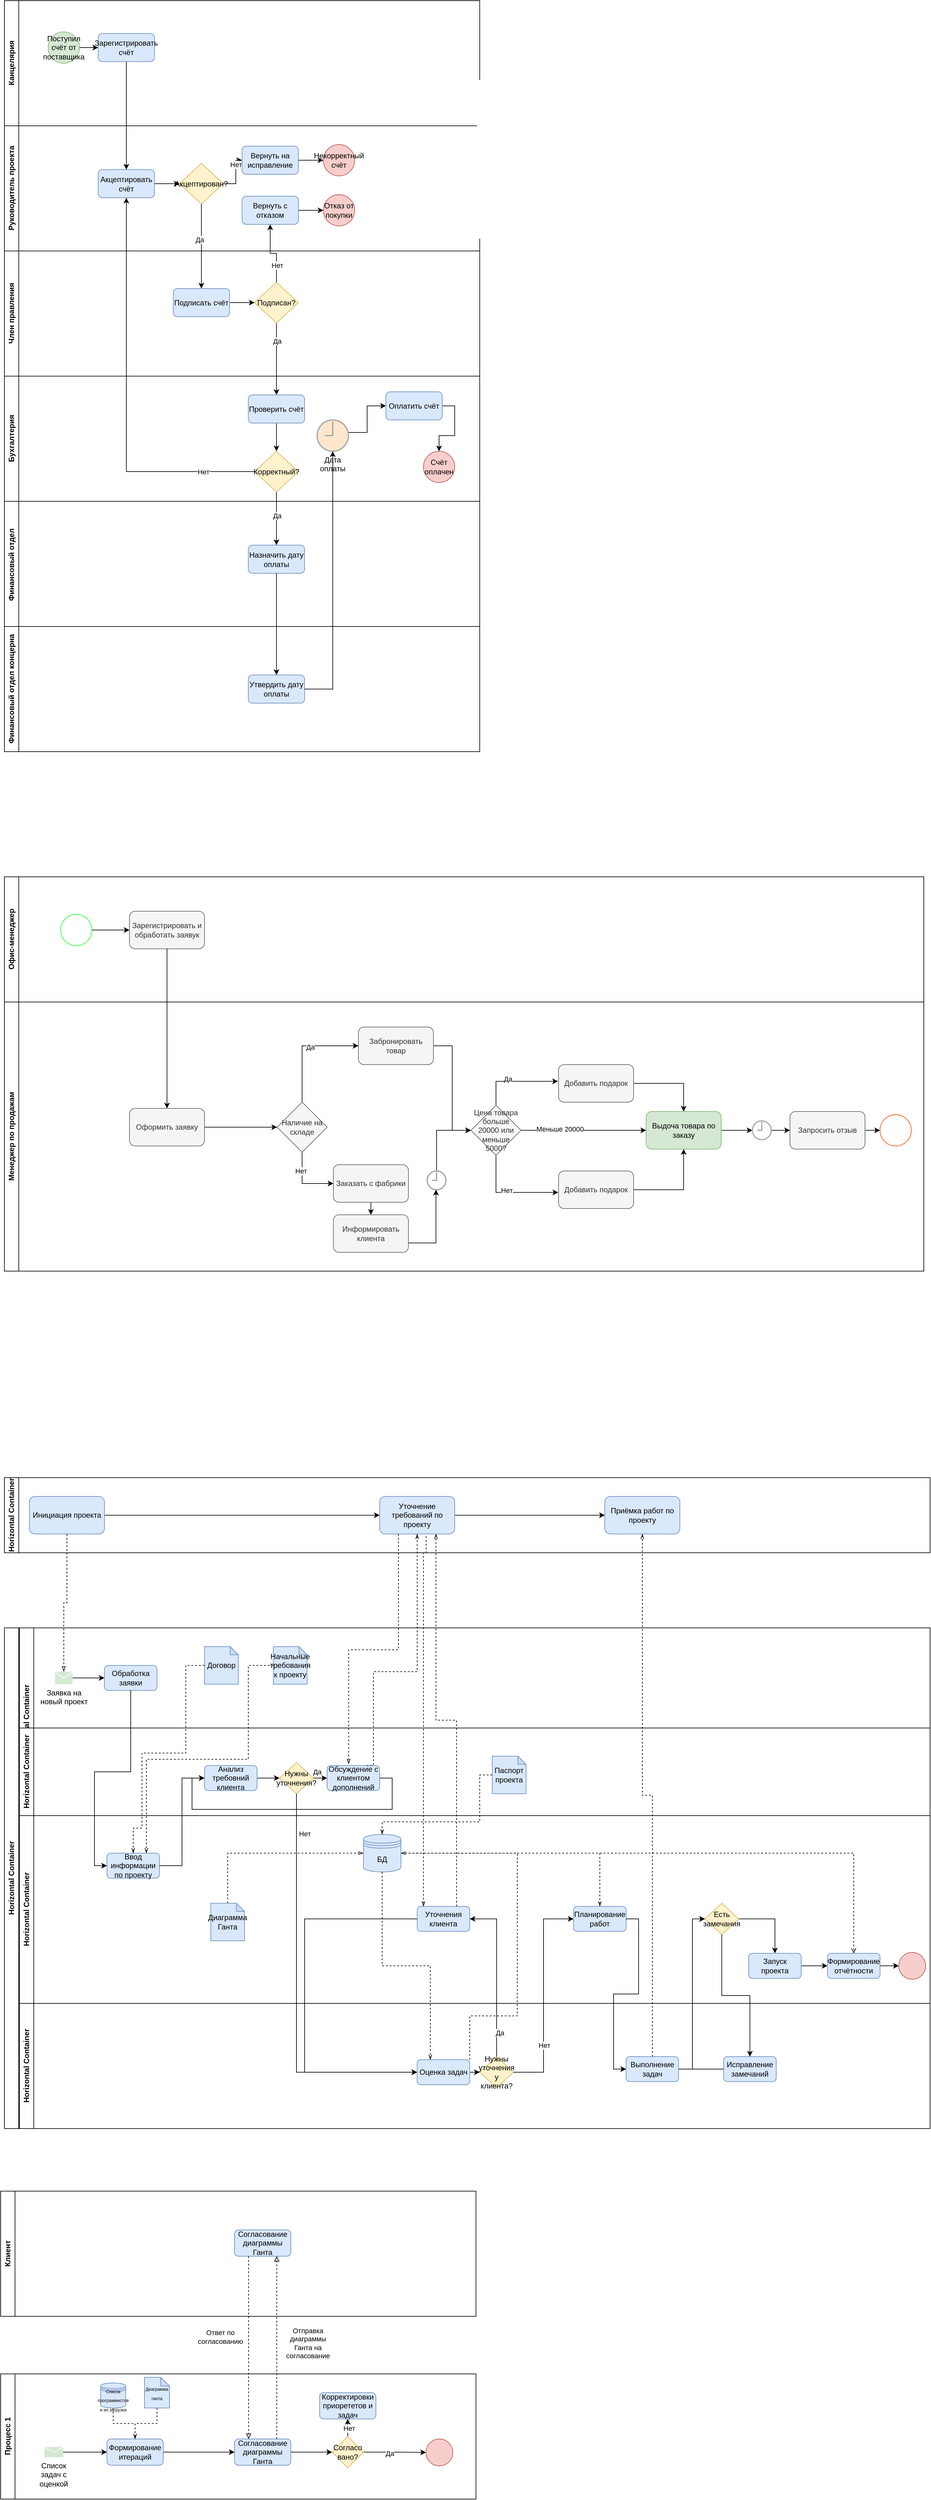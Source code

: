 <mxfile version="21.7.5" type="device">
  <diagram id="fTu1OSgZ0LX9tFQtmwpO" name="Page-1">
    <mxGraphModel dx="2412" dy="1634" grid="1" gridSize="10" guides="1" tooltips="1" connect="1" arrows="1" fold="1" page="1" pageScale="1" pageWidth="827" pageHeight="1169" math="0" shadow="0">
      <root>
        <mxCell id="0" />
        <mxCell id="1" parent="0" />
        <mxCell id="DnV7EellQqLt8shxQHE8-1" value="Канцелярия&lt;br&gt;" style="swimlane;horizontal=0;whiteSpace=wrap;html=1;" vertex="1" parent="1">
          <mxGeometry x="40" y="40" width="760" height="200" as="geometry" />
        </mxCell>
        <mxCell id="DnV7EellQqLt8shxQHE8-2" value="Руководитель проекта&lt;br&gt;" style="swimlane;horizontal=0;whiteSpace=wrap;html=1;" vertex="1" parent="DnV7EellQqLt8shxQHE8-1">
          <mxGeometry y="200" width="760" height="200" as="geometry" />
        </mxCell>
        <mxCell id="DnV7EellQqLt8shxQHE8-28" style="edgeStyle=orthogonalEdgeStyle;rounded=0;orthogonalLoop=1;jettySize=auto;html=1;exitX=1;exitY=0.5;exitDx=0;exitDy=0;entryX=0;entryY=0.5;entryDx=0;entryDy=0;" edge="1" parent="DnV7EellQqLt8shxQHE8-2" source="DnV7EellQqLt8shxQHE8-10" target="DnV7EellQqLt8shxQHE8-18">
          <mxGeometry relative="1" as="geometry" />
        </mxCell>
        <mxCell id="DnV7EellQqLt8shxQHE8-44" value="Нет" style="edgeLabel;html=1;align=center;verticalAlign=middle;resizable=0;points=[];" vertex="1" connectable="0" parent="DnV7EellQqLt8shxQHE8-28">
          <mxGeometry x="0.517" relative="1" as="geometry">
            <mxPoint as="offset" />
          </mxGeometry>
        </mxCell>
        <mxCell id="DnV7EellQqLt8shxQHE8-10" value="Акцептирован?" style="rhombus;whiteSpace=wrap;html=1;fillColor=#fff2cc;strokeColor=#d6b656;" vertex="1" parent="DnV7EellQqLt8shxQHE8-2">
          <mxGeometry x="280" y="60" width="70" height="65" as="geometry" />
        </mxCell>
        <mxCell id="DnV7EellQqLt8shxQHE8-13" value="Отказ от покупки" style="ellipse;whiteSpace=wrap;html=1;aspect=fixed;fillColor=#f8cecc;strokeColor=#b85450;" vertex="1" parent="DnV7EellQqLt8shxQHE8-2">
          <mxGeometry x="510" y="110" width="50" height="50" as="geometry" />
        </mxCell>
        <mxCell id="DnV7EellQqLt8shxQHE8-14" value="Некорректный счёт" style="ellipse;whiteSpace=wrap;html=1;aspect=fixed;fillColor=#f8cecc;strokeColor=#b85450;" vertex="1" parent="DnV7EellQqLt8shxQHE8-2">
          <mxGeometry x="510" y="30" width="50" height="50" as="geometry" />
        </mxCell>
        <mxCell id="DnV7EellQqLt8shxQHE8-27" value="" style="edgeStyle=orthogonalEdgeStyle;rounded=0;orthogonalLoop=1;jettySize=auto;html=1;" edge="1" parent="DnV7EellQqLt8shxQHE8-2" source="DnV7EellQqLt8shxQHE8-17" target="DnV7EellQqLt8shxQHE8-10">
          <mxGeometry relative="1" as="geometry" />
        </mxCell>
        <mxCell id="DnV7EellQqLt8shxQHE8-17" value="Акцептировать счёт" style="rounded=1;whiteSpace=wrap;html=1;fillColor=#dae8fc;strokeColor=#6c8ebf;" vertex="1" parent="DnV7EellQqLt8shxQHE8-2">
          <mxGeometry x="150" y="70" width="90" height="45" as="geometry" />
        </mxCell>
        <mxCell id="DnV7EellQqLt8shxQHE8-46" value="" style="edgeStyle=orthogonalEdgeStyle;rounded=0;orthogonalLoop=1;jettySize=auto;html=1;" edge="1" parent="DnV7EellQqLt8shxQHE8-2" source="DnV7EellQqLt8shxQHE8-18" target="DnV7EellQqLt8shxQHE8-14">
          <mxGeometry relative="1" as="geometry" />
        </mxCell>
        <mxCell id="DnV7EellQqLt8shxQHE8-18" value="Вернуть на исправление" style="rounded=1;whiteSpace=wrap;html=1;fillColor=#dae8fc;strokeColor=#6c8ebf;" vertex="1" parent="DnV7EellQqLt8shxQHE8-2">
          <mxGeometry x="380" y="32.5" width="90" height="45" as="geometry" />
        </mxCell>
        <mxCell id="DnV7EellQqLt8shxQHE8-30" style="edgeStyle=orthogonalEdgeStyle;rounded=0;orthogonalLoop=1;jettySize=auto;html=1;exitX=1;exitY=0.5;exitDx=0;exitDy=0;entryX=0;entryY=0.5;entryDx=0;entryDy=0;" edge="1" parent="DnV7EellQqLt8shxQHE8-2" source="DnV7EellQqLt8shxQHE8-19" target="DnV7EellQqLt8shxQHE8-13">
          <mxGeometry relative="1" as="geometry" />
        </mxCell>
        <mxCell id="DnV7EellQqLt8shxQHE8-19" value="Вернуть с отказом" style="rounded=1;whiteSpace=wrap;html=1;fillColor=#dae8fc;strokeColor=#6c8ebf;" vertex="1" parent="DnV7EellQqLt8shxQHE8-2">
          <mxGeometry x="380" y="112.5" width="90" height="45" as="geometry" />
        </mxCell>
        <mxCell id="DnV7EellQqLt8shxQHE8-25" value="" style="edgeStyle=orthogonalEdgeStyle;rounded=0;orthogonalLoop=1;jettySize=auto;html=1;" edge="1" parent="DnV7EellQqLt8shxQHE8-1" source="DnV7EellQqLt8shxQHE8-6" target="DnV7EellQqLt8shxQHE8-16">
          <mxGeometry relative="1" as="geometry" />
        </mxCell>
        <mxCell id="DnV7EellQqLt8shxQHE8-6" value="Поступил счёт от поставщика" style="ellipse;whiteSpace=wrap;html=1;aspect=fixed;fillColor=#d5e8d4;strokeColor=#82b366;" vertex="1" parent="DnV7EellQqLt8shxQHE8-1">
          <mxGeometry x="70" y="50" width="50" height="50" as="geometry" />
        </mxCell>
        <mxCell id="DnV7EellQqLt8shxQHE8-26" style="edgeStyle=orthogonalEdgeStyle;rounded=0;orthogonalLoop=1;jettySize=auto;html=1;exitX=0.5;exitY=1;exitDx=0;exitDy=0;entryX=0.5;entryY=0;entryDx=0;entryDy=0;" edge="1" parent="DnV7EellQqLt8shxQHE8-1" source="DnV7EellQqLt8shxQHE8-16" target="DnV7EellQqLt8shxQHE8-17">
          <mxGeometry relative="1" as="geometry" />
        </mxCell>
        <mxCell id="DnV7EellQqLt8shxQHE8-16" value="Зарегистрировать счёт" style="rounded=1;whiteSpace=wrap;html=1;fillColor=#dae8fc;strokeColor=#6c8ebf;" vertex="1" parent="DnV7EellQqLt8shxQHE8-1">
          <mxGeometry x="150" y="52.5" width="90" height="45" as="geometry" />
        </mxCell>
        <mxCell id="DnV7EellQqLt8shxQHE8-3" value="Член правления" style="swimlane;horizontal=0;whiteSpace=wrap;html=1;" vertex="1" parent="1">
          <mxGeometry x="40" y="440" width="760" height="200" as="geometry" />
        </mxCell>
        <mxCell id="DnV7EellQqLt8shxQHE8-4" value="Бухгалтерия&lt;br&gt;" style="swimlane;horizontal=0;whiteSpace=wrap;html=1;startSize=23;" vertex="1" parent="DnV7EellQqLt8shxQHE8-3">
          <mxGeometry y="200" width="760" height="200" as="geometry" />
        </mxCell>
        <mxCell id="DnV7EellQqLt8shxQHE8-5" value="Финансовый отдел&amp;nbsp;" style="swimlane;horizontal=0;whiteSpace=wrap;html=1;" vertex="1" parent="DnV7EellQqLt8shxQHE8-4">
          <mxGeometry y="200" width="760" height="200" as="geometry" />
        </mxCell>
        <mxCell id="DnV7EellQqLt8shxQHE8-22" value="Назначить дату оплаты" style="rounded=1;whiteSpace=wrap;html=1;fillColor=#dae8fc;strokeColor=#6c8ebf;" vertex="1" parent="DnV7EellQqLt8shxQHE8-5">
          <mxGeometry x="390" y="70" width="90" height="45" as="geometry" />
        </mxCell>
        <mxCell id="DnV7EellQqLt8shxQHE8-41" style="edgeStyle=orthogonalEdgeStyle;rounded=0;orthogonalLoop=1;jettySize=auto;html=1;exitX=1;exitY=0.5;exitDx=0;exitDy=0;entryX=0;entryY=0.5;entryDx=0;entryDy=0;" edge="1" parent="DnV7EellQqLt8shxQHE8-4" source="DnV7EellQqLt8shxQHE8-9" target="DnV7EellQqLt8shxQHE8-42">
          <mxGeometry relative="1" as="geometry">
            <mxPoint x="580" y="81.25" as="targetPoint" />
            <Array as="points">
              <mxPoint x="550" y="90" />
              <mxPoint x="580" y="90" />
              <mxPoint x="580" y="48" />
            </Array>
          </mxGeometry>
        </mxCell>
        <mxCell id="DnV7EellQqLt8shxQHE8-9" value="Дата оплаты" style="whiteSpace=wrap;html=1;aspect=fixed;fillColor=#ffe6cc;strokeColor=#a8a8a8;verticalLabelPosition=bottom;labelBackgroundColor=#ffffff;verticalAlign=top;strokeWidth=2;shadow=0;dashed=0;shape=mxgraph.ios7.icons.clock;" vertex="1" parent="DnV7EellQqLt8shxQHE8-4">
          <mxGeometry x="500" y="70" width="50" height="50" as="geometry" />
        </mxCell>
        <mxCell id="DnV7EellQqLt8shxQHE8-35" value="" style="edgeStyle=orthogonalEdgeStyle;rounded=0;orthogonalLoop=1;jettySize=auto;html=1;" edge="1" parent="DnV7EellQqLt8shxQHE8-4" source="DnV7EellQqLt8shxQHE8-12" target="DnV7EellQqLt8shxQHE8-22">
          <mxGeometry relative="1" as="geometry" />
        </mxCell>
        <mxCell id="DnV7EellQqLt8shxQHE8-50" value="Да" style="edgeLabel;html=1;align=center;verticalAlign=middle;resizable=0;points=[];" vertex="1" connectable="0" parent="DnV7EellQqLt8shxQHE8-35">
          <mxGeometry x="-0.122" y="1" relative="1" as="geometry">
            <mxPoint as="offset" />
          </mxGeometry>
        </mxCell>
        <mxCell id="DnV7EellQqLt8shxQHE8-12" value="Корректный?" style="rhombus;whiteSpace=wrap;html=1;fillColor=#fff2cc;strokeColor=#d6b656;" vertex="1" parent="DnV7EellQqLt8shxQHE8-4">
          <mxGeometry x="400" y="120" width="70" height="65" as="geometry" />
        </mxCell>
        <mxCell id="DnV7EellQqLt8shxQHE8-15" value="Счёт оплачен" style="ellipse;whiteSpace=wrap;html=1;aspect=fixed;fillColor=#f8cecc;strokeColor=#b85450;" vertex="1" parent="DnV7EellQqLt8shxQHE8-4">
          <mxGeometry x="670" y="120" width="50" height="50" as="geometry" />
        </mxCell>
        <mxCell id="DnV7EellQqLt8shxQHE8-36" value="" style="edgeStyle=orthogonalEdgeStyle;rounded=0;orthogonalLoop=1;jettySize=auto;html=1;" edge="1" parent="DnV7EellQqLt8shxQHE8-4" source="DnV7EellQqLt8shxQHE8-21" target="DnV7EellQqLt8shxQHE8-12">
          <mxGeometry relative="1" as="geometry" />
        </mxCell>
        <mxCell id="DnV7EellQqLt8shxQHE8-21" value="Проверить счёт" style="rounded=1;whiteSpace=wrap;html=1;fillColor=#dae8fc;strokeColor=#6c8ebf;" vertex="1" parent="DnV7EellQqLt8shxQHE8-4">
          <mxGeometry x="390" y="30" width="90" height="45" as="geometry" />
        </mxCell>
        <mxCell id="DnV7EellQqLt8shxQHE8-43" style="edgeStyle=orthogonalEdgeStyle;rounded=0;orthogonalLoop=1;jettySize=auto;html=1;exitX=1;exitY=0.5;exitDx=0;exitDy=0;entryX=0.5;entryY=0;entryDx=0;entryDy=0;" edge="1" parent="DnV7EellQqLt8shxQHE8-4" source="DnV7EellQqLt8shxQHE8-42" target="DnV7EellQqLt8shxQHE8-15">
          <mxGeometry relative="1" as="geometry" />
        </mxCell>
        <mxCell id="DnV7EellQqLt8shxQHE8-42" value="Оплатить счёт" style="rounded=1;whiteSpace=wrap;html=1;fillColor=#dae8fc;strokeColor=#6c8ebf;" vertex="1" parent="DnV7EellQqLt8shxQHE8-4">
          <mxGeometry x="610" y="25" width="90" height="45" as="geometry" />
        </mxCell>
        <mxCell id="DnV7EellQqLt8shxQHE8-33" value="" style="edgeStyle=orthogonalEdgeStyle;rounded=0;orthogonalLoop=1;jettySize=auto;html=1;" edge="1" parent="DnV7EellQqLt8shxQHE8-3" source="DnV7EellQqLt8shxQHE8-11" target="DnV7EellQqLt8shxQHE8-21">
          <mxGeometry relative="1" as="geometry" />
        </mxCell>
        <mxCell id="DnV7EellQqLt8shxQHE8-48" value="Да" style="edgeLabel;html=1;align=center;verticalAlign=middle;resizable=0;points=[];" vertex="1" connectable="0" parent="DnV7EellQqLt8shxQHE8-33">
          <mxGeometry x="-0.508" y="1" relative="1" as="geometry">
            <mxPoint as="offset" />
          </mxGeometry>
        </mxCell>
        <mxCell id="DnV7EellQqLt8shxQHE8-11" value="Подписан?" style="rhombus;whiteSpace=wrap;html=1;fillColor=#fff2cc;strokeColor=#d6b656;" vertex="1" parent="DnV7EellQqLt8shxQHE8-3">
          <mxGeometry x="400" y="50" width="70" height="65" as="geometry" />
        </mxCell>
        <mxCell id="DnV7EellQqLt8shxQHE8-31" value="" style="edgeStyle=orthogonalEdgeStyle;rounded=0;orthogonalLoop=1;jettySize=auto;html=1;" edge="1" parent="DnV7EellQqLt8shxQHE8-3" source="DnV7EellQqLt8shxQHE8-20" target="DnV7EellQqLt8shxQHE8-11">
          <mxGeometry relative="1" as="geometry" />
        </mxCell>
        <mxCell id="DnV7EellQqLt8shxQHE8-20" value="Подписать счёт" style="rounded=1;whiteSpace=wrap;html=1;fillColor=#dae8fc;strokeColor=#6c8ebf;" vertex="1" parent="DnV7EellQqLt8shxQHE8-3">
          <mxGeometry x="270" y="60" width="90" height="45" as="geometry" />
        </mxCell>
        <mxCell id="DnV7EellQqLt8shxQHE8-8" value="Финансовый отдел концерна" style="swimlane;horizontal=0;whiteSpace=wrap;html=1;" vertex="1" parent="1">
          <mxGeometry x="40" y="1040" width="760" height="200" as="geometry" />
        </mxCell>
        <mxCell id="DnV7EellQqLt8shxQHE8-23" value="Утвердить дату оплаты" style="rounded=1;whiteSpace=wrap;html=1;fillColor=#dae8fc;strokeColor=#6c8ebf;" vertex="1" parent="DnV7EellQqLt8shxQHE8-8">
          <mxGeometry x="390" y="77.5" width="90" height="45" as="geometry" />
        </mxCell>
        <mxCell id="DnV7EellQqLt8shxQHE8-29" style="edgeStyle=orthogonalEdgeStyle;rounded=0;orthogonalLoop=1;jettySize=auto;html=1;exitX=0.5;exitY=1;exitDx=0;exitDy=0;entryX=0.5;entryY=0;entryDx=0;entryDy=0;" edge="1" parent="1" source="DnV7EellQqLt8shxQHE8-10" target="DnV7EellQqLt8shxQHE8-20">
          <mxGeometry relative="1" as="geometry" />
        </mxCell>
        <mxCell id="DnV7EellQqLt8shxQHE8-45" value="Да" style="edgeLabel;html=1;align=center;verticalAlign=middle;resizable=0;points=[];" vertex="1" connectable="0" parent="DnV7EellQqLt8shxQHE8-29">
          <mxGeometry x="-0.165" y="-3" relative="1" as="geometry">
            <mxPoint as="offset" />
          </mxGeometry>
        </mxCell>
        <mxCell id="DnV7EellQqLt8shxQHE8-32" value="" style="edgeStyle=orthogonalEdgeStyle;rounded=0;orthogonalLoop=1;jettySize=auto;html=1;" edge="1" parent="1" source="DnV7EellQqLt8shxQHE8-11" target="DnV7EellQqLt8shxQHE8-19">
          <mxGeometry relative="1" as="geometry" />
        </mxCell>
        <mxCell id="DnV7EellQqLt8shxQHE8-47" value="Нет" style="edgeLabel;html=1;align=center;verticalAlign=middle;resizable=0;points=[];" vertex="1" connectable="0" parent="DnV7EellQqLt8shxQHE8-32">
          <mxGeometry x="-0.46" y="-1" relative="1" as="geometry">
            <mxPoint as="offset" />
          </mxGeometry>
        </mxCell>
        <mxCell id="DnV7EellQqLt8shxQHE8-34" style="edgeStyle=orthogonalEdgeStyle;rounded=0;orthogonalLoop=1;jettySize=auto;html=1;exitX=0;exitY=0.5;exitDx=0;exitDy=0;entryX=0.5;entryY=1;entryDx=0;entryDy=0;" edge="1" parent="1" source="DnV7EellQqLt8shxQHE8-12" target="DnV7EellQqLt8shxQHE8-17">
          <mxGeometry relative="1" as="geometry" />
        </mxCell>
        <mxCell id="DnV7EellQqLt8shxQHE8-49" value="Нет" style="edgeLabel;html=1;align=center;verticalAlign=middle;resizable=0;points=[];" vertex="1" connectable="0" parent="DnV7EellQqLt8shxQHE8-34">
          <mxGeometry x="-0.744" relative="1" as="geometry">
            <mxPoint as="offset" />
          </mxGeometry>
        </mxCell>
        <mxCell id="DnV7EellQqLt8shxQHE8-37" style="edgeStyle=orthogonalEdgeStyle;rounded=0;orthogonalLoop=1;jettySize=auto;html=1;exitX=0.5;exitY=1;exitDx=0;exitDy=0;entryX=0.5;entryY=0;entryDx=0;entryDy=0;" edge="1" parent="1" source="DnV7EellQqLt8shxQHE8-22" target="DnV7EellQqLt8shxQHE8-23">
          <mxGeometry relative="1" as="geometry" />
        </mxCell>
        <mxCell id="DnV7EellQqLt8shxQHE8-38" style="edgeStyle=orthogonalEdgeStyle;rounded=0;orthogonalLoop=1;jettySize=auto;html=1;exitX=1;exitY=0.5;exitDx=0;exitDy=0;entryX=0.5;entryY=1;entryDx=0;entryDy=0;" edge="1" parent="1" source="DnV7EellQqLt8shxQHE8-23" target="DnV7EellQqLt8shxQHE8-9">
          <mxGeometry relative="1" as="geometry" />
        </mxCell>
        <mxCell id="DnV7EellQqLt8shxQHE8-52" value="Офис-менеджер" style="swimlane;horizontal=0;whiteSpace=wrap;html=1;" vertex="1" parent="1">
          <mxGeometry x="40" y="1440" width="1470" height="200" as="geometry" />
        </mxCell>
        <mxCell id="DnV7EellQqLt8shxQHE8-72" style="edgeStyle=orthogonalEdgeStyle;rounded=0;orthogonalLoop=1;jettySize=auto;html=1;exitX=1;exitY=0.5;exitDx=0;exitDy=0;entryX=0;entryY=0.5;entryDx=0;entryDy=0;" edge="1" parent="DnV7EellQqLt8shxQHE8-52" source="DnV7EellQqLt8shxQHE8-54" target="DnV7EellQqLt8shxQHE8-71">
          <mxGeometry relative="1" as="geometry" />
        </mxCell>
        <mxCell id="DnV7EellQqLt8shxQHE8-54" value="" style="ellipse;whiteSpace=wrap;html=1;aspect=fixed;strokeColor=#19FF30;" vertex="1" parent="DnV7EellQqLt8shxQHE8-52">
          <mxGeometry x="90" y="60" width="50" height="50" as="geometry" />
        </mxCell>
        <mxCell id="DnV7EellQqLt8shxQHE8-71" value="Зарегистрировать и обработать заявук" style="rounded=1;whiteSpace=wrap;html=1;fillColor=#f5f5f5;fontColor=#333333;strokeColor=#666666;" vertex="1" parent="DnV7EellQqLt8shxQHE8-52">
          <mxGeometry x="200" y="55" width="120" height="60" as="geometry" />
        </mxCell>
        <mxCell id="DnV7EellQqLt8shxQHE8-53" value="Менеджер по продажам&lt;br&gt;" style="swimlane;horizontal=0;whiteSpace=wrap;html=1;" vertex="1" parent="1">
          <mxGeometry x="40" y="1640" width="1470" height="430" as="geometry" />
        </mxCell>
        <mxCell id="DnV7EellQqLt8shxQHE8-55" value="" style="ellipse;whiteSpace=wrap;html=1;aspect=fixed;strokeColor=#FF4D00;" vertex="1" parent="DnV7EellQqLt8shxQHE8-53">
          <mxGeometry x="1400" y="180" width="50" height="50" as="geometry" />
        </mxCell>
        <mxCell id="DnV7EellQqLt8shxQHE8-92" style="edgeStyle=orthogonalEdgeStyle;rounded=0;orthogonalLoop=1;jettySize=auto;html=1;exitX=1;exitY=0.5;exitDx=0;exitDy=0;entryX=0;entryY=0.5;entryDx=0;entryDy=0;" edge="1" parent="DnV7EellQqLt8shxQHE8-53" source="DnV7EellQqLt8shxQHE8-56" target="DnV7EellQqLt8shxQHE8-57">
          <mxGeometry relative="1" as="geometry" />
        </mxCell>
        <mxCell id="DnV7EellQqLt8shxQHE8-56" value="Выдоча товара по заказу" style="rounded=1;whiteSpace=wrap;html=1;fillColor=#d5e8d4;strokeColor=#82b366;" vertex="1" parent="DnV7EellQqLt8shxQHE8-53">
          <mxGeometry x="1026" y="175" width="120" height="60" as="geometry" />
        </mxCell>
        <mxCell id="DnV7EellQqLt8shxQHE8-93" value="" style="edgeStyle=orthogonalEdgeStyle;rounded=0;orthogonalLoop=1;jettySize=auto;html=1;" edge="1" parent="DnV7EellQqLt8shxQHE8-53" source="DnV7EellQqLt8shxQHE8-57" target="DnV7EellQqLt8shxQHE8-58">
          <mxGeometry relative="1" as="geometry" />
        </mxCell>
        <mxCell id="DnV7EellQqLt8shxQHE8-57" value="" style="html=1;verticalLabelPosition=bottom;align=center;labelBackgroundColor=#ffffff;verticalAlign=top;strokeWidth=2;strokeColor=#adadad;shadow=0;dashed=0;shape=mxgraph.ios7.icons.clock;whiteSpace=wrap;aspect=fixed;" vertex="1" parent="DnV7EellQqLt8shxQHE8-53">
          <mxGeometry x="1196" y="190" width="30" height="30" as="geometry" />
        </mxCell>
        <mxCell id="DnV7EellQqLt8shxQHE8-94" value="" style="edgeStyle=orthogonalEdgeStyle;rounded=0;orthogonalLoop=1;jettySize=auto;html=1;" edge="1" parent="DnV7EellQqLt8shxQHE8-53" source="DnV7EellQqLt8shxQHE8-58" target="DnV7EellQqLt8shxQHE8-55">
          <mxGeometry relative="1" as="geometry" />
        </mxCell>
        <mxCell id="DnV7EellQqLt8shxQHE8-58" value="Запросить отзыв" style="rounded=1;whiteSpace=wrap;html=1;fillColor=#f5f5f5;fontColor=#333333;strokeColor=#666666;" vertex="1" parent="DnV7EellQqLt8shxQHE8-53">
          <mxGeometry x="1256" y="175" width="120" height="60" as="geometry" />
        </mxCell>
        <mxCell id="DnV7EellQqLt8shxQHE8-86" style="edgeStyle=orthogonalEdgeStyle;rounded=0;orthogonalLoop=1;jettySize=auto;html=1;exitX=1;exitY=0.5;exitDx=0;exitDy=0;entryX=0.5;entryY=0;entryDx=0;entryDy=0;" edge="1" parent="DnV7EellQqLt8shxQHE8-53" source="DnV7EellQqLt8shxQHE8-59" target="DnV7EellQqLt8shxQHE8-56">
          <mxGeometry relative="1" as="geometry" />
        </mxCell>
        <mxCell id="DnV7EellQqLt8shxQHE8-59" value="Добавить подарок" style="rounded=1;whiteSpace=wrap;html=1;fillColor=#f5f5f5;fontColor=#333333;strokeColor=#666666;" vertex="1" parent="DnV7EellQqLt8shxQHE8-53">
          <mxGeometry x="886" y="100" width="120" height="60" as="geometry" />
        </mxCell>
        <mxCell id="DnV7EellQqLt8shxQHE8-87" style="edgeStyle=orthogonalEdgeStyle;rounded=0;orthogonalLoop=1;jettySize=auto;html=1;exitX=1;exitY=0.5;exitDx=0;exitDy=0;entryX=0.5;entryY=1;entryDx=0;entryDy=0;" edge="1" parent="DnV7EellQqLt8shxQHE8-53" source="DnV7EellQqLt8shxQHE8-60" target="DnV7EellQqLt8shxQHE8-56">
          <mxGeometry relative="1" as="geometry" />
        </mxCell>
        <mxCell id="DnV7EellQqLt8shxQHE8-60" value="Добавить подарок" style="rounded=1;whiteSpace=wrap;html=1;fillColor=#f5f5f5;fontColor=#333333;strokeColor=#666666;" vertex="1" parent="DnV7EellQqLt8shxQHE8-53">
          <mxGeometry x="886" y="270" width="120" height="60" as="geometry" />
        </mxCell>
        <mxCell id="DnV7EellQqLt8shxQHE8-79" style="edgeStyle=orthogonalEdgeStyle;rounded=0;orthogonalLoop=1;jettySize=auto;html=1;exitX=1;exitY=0.5;exitDx=0;exitDy=0;entryX=0;entryY=0.5;entryDx=0;entryDy=0;" edge="1" parent="DnV7EellQqLt8shxQHE8-53" source="DnV7EellQqLt8shxQHE8-61" target="DnV7EellQqLt8shxQHE8-62">
          <mxGeometry relative="1" as="geometry" />
        </mxCell>
        <mxCell id="DnV7EellQqLt8shxQHE8-61" value="Забронировать товар" style="rounded=1;whiteSpace=wrap;html=1;fillColor=#f5f5f5;fontColor=#333333;strokeColor=#666666;" vertex="1" parent="DnV7EellQqLt8shxQHE8-53">
          <mxGeometry x="566" y="40" width="120" height="60" as="geometry" />
        </mxCell>
        <mxCell id="DnV7EellQqLt8shxQHE8-84" style="edgeStyle=orthogonalEdgeStyle;rounded=0;orthogonalLoop=1;jettySize=auto;html=1;exitX=0.5;exitY=0;exitDx=0;exitDy=0;entryX=-0.008;entryY=0.445;entryDx=0;entryDy=0;entryPerimeter=0;" edge="1" parent="DnV7EellQqLt8shxQHE8-53" source="DnV7EellQqLt8shxQHE8-62" target="DnV7EellQqLt8shxQHE8-59">
          <mxGeometry relative="1" as="geometry" />
        </mxCell>
        <mxCell id="DnV7EellQqLt8shxQHE8-97" value="Да" style="edgeLabel;html=1;align=center;verticalAlign=middle;resizable=0;points=[];" vertex="1" connectable="0" parent="DnV7EellQqLt8shxQHE8-84">
          <mxGeometry x="-0.178" y="4" relative="1" as="geometry">
            <mxPoint x="1" as="offset" />
          </mxGeometry>
        </mxCell>
        <mxCell id="DnV7EellQqLt8shxQHE8-85" style="edgeStyle=orthogonalEdgeStyle;rounded=0;orthogonalLoop=1;jettySize=auto;html=1;exitX=0.5;exitY=1;exitDx=0;exitDy=0;entryX=-0.004;entryY=0.571;entryDx=0;entryDy=0;entryPerimeter=0;" edge="1" parent="DnV7EellQqLt8shxQHE8-53" source="DnV7EellQqLt8shxQHE8-62" target="DnV7EellQqLt8shxQHE8-60">
          <mxGeometry relative="1" as="geometry" />
        </mxCell>
        <mxCell id="DnV7EellQqLt8shxQHE8-98" value="Нет" style="edgeLabel;html=1;align=center;verticalAlign=middle;resizable=0;points=[];" vertex="1" connectable="0" parent="DnV7EellQqLt8shxQHE8-85">
          <mxGeometry x="-0.043" y="4" relative="1" as="geometry">
            <mxPoint as="offset" />
          </mxGeometry>
        </mxCell>
        <mxCell id="DnV7EellQqLt8shxQHE8-99" style="edgeStyle=orthogonalEdgeStyle;rounded=0;orthogonalLoop=1;jettySize=auto;html=1;exitX=1;exitY=0.5;exitDx=0;exitDy=0;entryX=0;entryY=0.5;entryDx=0;entryDy=0;" edge="1" parent="DnV7EellQqLt8shxQHE8-53" source="DnV7EellQqLt8shxQHE8-62" target="DnV7EellQqLt8shxQHE8-56">
          <mxGeometry relative="1" as="geometry" />
        </mxCell>
        <mxCell id="DnV7EellQqLt8shxQHE8-100" value="Меньше 20000" style="edgeLabel;html=1;align=center;verticalAlign=middle;resizable=0;points=[];" vertex="1" connectable="0" parent="DnV7EellQqLt8shxQHE8-99">
          <mxGeometry x="-0.378" y="2" relative="1" as="geometry">
            <mxPoint as="offset" />
          </mxGeometry>
        </mxCell>
        <mxCell id="DnV7EellQqLt8shxQHE8-62" value="Цена товара больше 20000 или меньше 5000?" style="rhombus;whiteSpace=wrap;html=1;fillColor=#f5f5f5;fontColor=#333333;strokeColor=#666666;" vertex="1" parent="DnV7EellQqLt8shxQHE8-53">
          <mxGeometry x="746" y="165" width="80" height="80" as="geometry" />
        </mxCell>
        <mxCell id="DnV7EellQqLt8shxQHE8-82" style="edgeStyle=orthogonalEdgeStyle;rounded=0;orthogonalLoop=1;jettySize=auto;html=1;exitX=0.5;exitY=0;exitDx=0;exitDy=0;entryX=0;entryY=0.5;entryDx=0;entryDy=0;" edge="1" parent="DnV7EellQqLt8shxQHE8-53" source="DnV7EellQqLt8shxQHE8-63" target="DnV7EellQqLt8shxQHE8-62">
          <mxGeometry relative="1" as="geometry" />
        </mxCell>
        <mxCell id="DnV7EellQqLt8shxQHE8-63" value="" style="html=1;verticalLabelPosition=bottom;align=center;labelBackgroundColor=#ffffff;verticalAlign=top;strokeWidth=2;strokeColor=#A6A6A6;shadow=0;dashed=0;shape=mxgraph.ios7.icons.clock;whiteSpace=wrap;aspect=fixed;" vertex="1" parent="DnV7EellQqLt8shxQHE8-53">
          <mxGeometry x="676" y="270" width="30" height="30" as="geometry" />
        </mxCell>
        <mxCell id="DnV7EellQqLt8shxQHE8-75" style="edgeStyle=orthogonalEdgeStyle;rounded=0;orthogonalLoop=1;jettySize=auto;html=1;exitX=0.5;exitY=0;exitDx=0;exitDy=0;entryX=0;entryY=0.5;entryDx=0;entryDy=0;" edge="1" parent="DnV7EellQqLt8shxQHE8-53" source="DnV7EellQqLt8shxQHE8-65" target="DnV7EellQqLt8shxQHE8-61">
          <mxGeometry relative="1" as="geometry" />
        </mxCell>
        <mxCell id="DnV7EellQqLt8shxQHE8-95" value="Да" style="edgeLabel;html=1;align=center;verticalAlign=middle;resizable=0;points=[];" vertex="1" connectable="0" parent="DnV7EellQqLt8shxQHE8-75">
          <mxGeometry x="0.138" y="-2" relative="1" as="geometry">
            <mxPoint as="offset" />
          </mxGeometry>
        </mxCell>
        <mxCell id="DnV7EellQqLt8shxQHE8-76" style="edgeStyle=orthogonalEdgeStyle;rounded=0;orthogonalLoop=1;jettySize=auto;html=1;exitX=0.5;exitY=1;exitDx=0;exitDy=0;entryX=0;entryY=0.5;entryDx=0;entryDy=0;" edge="1" parent="DnV7EellQqLt8shxQHE8-53" source="DnV7EellQqLt8shxQHE8-65" target="DnV7EellQqLt8shxQHE8-66">
          <mxGeometry relative="1" as="geometry" />
        </mxCell>
        <mxCell id="DnV7EellQqLt8shxQHE8-96" value="Нет" style="edgeLabel;html=1;align=center;verticalAlign=middle;resizable=0;points=[];" vertex="1" connectable="0" parent="DnV7EellQqLt8shxQHE8-76">
          <mxGeometry x="-0.397" y="-2" relative="1" as="geometry">
            <mxPoint as="offset" />
          </mxGeometry>
        </mxCell>
        <mxCell id="DnV7EellQqLt8shxQHE8-65" value="Наличие на складе" style="rhombus;whiteSpace=wrap;html=1;fillColor=#f5f5f5;fontColor=#333333;strokeColor=#666666;" vertex="1" parent="DnV7EellQqLt8shxQHE8-53">
          <mxGeometry x="436" y="160" width="80" height="80" as="geometry" />
        </mxCell>
        <mxCell id="DnV7EellQqLt8shxQHE8-77" style="edgeStyle=orthogonalEdgeStyle;rounded=0;orthogonalLoop=1;jettySize=auto;html=1;exitX=0.5;exitY=1;exitDx=0;exitDy=0;entryX=0.5;entryY=0;entryDx=0;entryDy=0;" edge="1" parent="DnV7EellQqLt8shxQHE8-53" source="DnV7EellQqLt8shxQHE8-66" target="DnV7EellQqLt8shxQHE8-67">
          <mxGeometry relative="1" as="geometry" />
        </mxCell>
        <mxCell id="DnV7EellQqLt8shxQHE8-66" value="Заказать с фабрики" style="rounded=1;whiteSpace=wrap;html=1;fillColor=#f5f5f5;fontColor=#333333;strokeColor=#666666;" vertex="1" parent="DnV7EellQqLt8shxQHE8-53">
          <mxGeometry x="526" y="260" width="120" height="60" as="geometry" />
        </mxCell>
        <mxCell id="DnV7EellQqLt8shxQHE8-78" style="edgeStyle=orthogonalEdgeStyle;rounded=0;orthogonalLoop=1;jettySize=auto;html=1;exitX=1;exitY=0.75;exitDx=0;exitDy=0;entryX=0.467;entryY=1;entryDx=0;entryDy=0;entryPerimeter=0;" edge="1" parent="DnV7EellQqLt8shxQHE8-53" source="DnV7EellQqLt8shxQHE8-67" target="DnV7EellQqLt8shxQHE8-63">
          <mxGeometry relative="1" as="geometry" />
        </mxCell>
        <mxCell id="DnV7EellQqLt8shxQHE8-67" value="Информировать клиента" style="rounded=1;whiteSpace=wrap;html=1;fillColor=#f5f5f5;fontColor=#333333;strokeColor=#666666;" vertex="1" parent="DnV7EellQqLt8shxQHE8-53">
          <mxGeometry x="526" y="340" width="120" height="60" as="geometry" />
        </mxCell>
        <mxCell id="DnV7EellQqLt8shxQHE8-74" value="" style="edgeStyle=orthogonalEdgeStyle;rounded=0;orthogonalLoop=1;jettySize=auto;html=1;" edge="1" parent="DnV7EellQqLt8shxQHE8-53" source="DnV7EellQqLt8shxQHE8-70" target="DnV7EellQqLt8shxQHE8-65">
          <mxGeometry relative="1" as="geometry" />
        </mxCell>
        <mxCell id="DnV7EellQqLt8shxQHE8-70" value="Оформить заявку" style="rounded=1;whiteSpace=wrap;html=1;fillColor=#f5f5f5;fontColor=#333333;strokeColor=#666666;" vertex="1" parent="DnV7EellQqLt8shxQHE8-53">
          <mxGeometry x="200" y="170" width="120" height="60" as="geometry" />
        </mxCell>
        <mxCell id="DnV7EellQqLt8shxQHE8-73" style="edgeStyle=orthogonalEdgeStyle;rounded=0;orthogonalLoop=1;jettySize=auto;html=1;exitX=0.5;exitY=1;exitDx=0;exitDy=0;entryX=0.5;entryY=0;entryDx=0;entryDy=0;" edge="1" parent="1" source="DnV7EellQqLt8shxQHE8-71" target="DnV7EellQqLt8shxQHE8-70">
          <mxGeometry relative="1" as="geometry" />
        </mxCell>
        <mxCell id="DnV7EellQqLt8shxQHE8-101" value="Клиент&lt;br&gt;" style="swimlane;horizontal=0;whiteSpace=wrap;html=1;" vertex="1" parent="1">
          <mxGeometry x="34" y="3540" width="760" height="200" as="geometry" />
        </mxCell>
        <mxCell id="DnV7EellQqLt8shxQHE8-108" value="Согласование диаграммы Ганта" style="rounded=1;whiteSpace=wrap;html=1;fillColor=#dae8fc;strokeColor=#6c8ebf;" vertex="1" parent="DnV7EellQqLt8shxQHE8-101">
          <mxGeometry x="374" y="62" width="90" height="42" as="geometry" />
        </mxCell>
        <mxCell id="DnV7EellQqLt8shxQHE8-102" value="Процесс 1&lt;br&gt;" style="swimlane;horizontal=0;whiteSpace=wrap;html=1;startSize=23;" vertex="1" parent="1">
          <mxGeometry x="34" y="3832" width="760" height="200" as="geometry" />
        </mxCell>
        <mxCell id="DnV7EellQqLt8shxQHE8-114" style="edgeStyle=orthogonalEdgeStyle;rounded=0;orthogonalLoop=1;jettySize=auto;html=1;exitX=1;exitY=0.5;exitDx=0;exitDy=0;entryX=0;entryY=0.5;entryDx=0;entryDy=0;" edge="1" parent="DnV7EellQqLt8shxQHE8-102" source="DnV7EellQqLt8shxQHE8-103" target="DnV7EellQqLt8shxQHE8-104">
          <mxGeometry relative="1" as="geometry" />
        </mxCell>
        <mxCell id="DnV7EellQqLt8shxQHE8-103" value="Список задач с оценкой" style="html=1;verticalLabelPosition=bottom;align=center;labelBackgroundColor=#ffffff;verticalAlign=top;strokeWidth=2;strokeColor=#82b366;shadow=0;dashed=0;shape=mxgraph.veeam2.letter;fillColor=#d5e8d4;whiteSpace=wrap;aspect=fixed;sketch=0;pointerEvents=1;labelPosition=center;outlineConnect=0;" vertex="1" parent="DnV7EellQqLt8shxQHE8-102">
          <mxGeometry x="70" y="116.75" width="30" height="16.5" as="geometry" />
        </mxCell>
        <mxCell id="DnV7EellQqLt8shxQHE8-126" style="edgeStyle=orthogonalEdgeStyle;rounded=0;orthogonalLoop=1;jettySize=auto;html=1;exitX=1;exitY=0.5;exitDx=0;exitDy=0;" edge="1" parent="DnV7EellQqLt8shxQHE8-102" source="DnV7EellQqLt8shxQHE8-104" target="DnV7EellQqLt8shxQHE8-106">
          <mxGeometry relative="1" as="geometry" />
        </mxCell>
        <mxCell id="DnV7EellQqLt8shxQHE8-104" value="Формирование итераций" style="rounded=1;whiteSpace=wrap;html=1;fillColor=#dae8fc;strokeColor=#6c8ebf;" vertex="1" parent="DnV7EellQqLt8shxQHE8-102">
          <mxGeometry x="170" y="104" width="90" height="42" as="geometry" />
        </mxCell>
        <mxCell id="DnV7EellQqLt8shxQHE8-120" value="" style="edgeStyle=orthogonalEdgeStyle;rounded=0;orthogonalLoop=1;jettySize=auto;html=1;" edge="1" parent="DnV7EellQqLt8shxQHE8-102" source="DnV7EellQqLt8shxQHE8-106" target="DnV7EellQqLt8shxQHE8-112">
          <mxGeometry relative="1" as="geometry" />
        </mxCell>
        <mxCell id="DnV7EellQqLt8shxQHE8-106" value="Согласование диаграммы Ганта" style="rounded=1;whiteSpace=wrap;html=1;fillColor=#dae8fc;strokeColor=#6c8ebf;" vertex="1" parent="DnV7EellQqLt8shxQHE8-102">
          <mxGeometry x="374" y="104" width="90" height="42" as="geometry" />
        </mxCell>
        <mxCell id="DnV7EellQqLt8shxQHE8-107" value="Корректировки приорететов и задач" style="rounded=1;whiteSpace=wrap;html=1;fillColor=#dae8fc;strokeColor=#6c8ebf;" vertex="1" parent="DnV7EellQqLt8shxQHE8-102">
          <mxGeometry x="510" y="30" width="90" height="42" as="geometry" />
        </mxCell>
        <mxCell id="DnV7EellQqLt8shxQHE8-116" style="edgeStyle=orthogonalEdgeStyle;rounded=0;orthogonalLoop=1;jettySize=auto;html=1;exitX=0.5;exitY=1;exitDx=0;exitDy=0;entryX=0.5;entryY=0;entryDx=0;entryDy=0;dashed=1;endArrow=openThin;endFill=0;" edge="1" parent="DnV7EellQqLt8shxQHE8-102" source="DnV7EellQqLt8shxQHE8-109" target="DnV7EellQqLt8shxQHE8-104">
          <mxGeometry relative="1" as="geometry" />
        </mxCell>
        <mxCell id="DnV7EellQqLt8shxQHE8-109" value="&lt;font style=&quot;font-size: 7px;&quot;&gt;Список программистов и их загрузка&lt;/font&gt;" style="shape=datastore;whiteSpace=wrap;html=1;fillColor=#dae8fc;strokeColor=#6c8ebf;" vertex="1" parent="DnV7EellQqLt8shxQHE8-102">
          <mxGeometry x="160" y="14.5" width="40" height="40" as="geometry" />
        </mxCell>
        <mxCell id="DnV7EellQqLt8shxQHE8-117" style="edgeStyle=orthogonalEdgeStyle;rounded=0;orthogonalLoop=1;jettySize=auto;html=1;exitX=0.5;exitY=1;exitDx=0;exitDy=0;exitPerimeter=0;entryX=0.5;entryY=0;entryDx=0;entryDy=0;dashed=1;endArrow=openThin;endFill=0;" edge="1" parent="DnV7EellQqLt8shxQHE8-102" source="DnV7EellQqLt8shxQHE8-110" target="DnV7EellQqLt8shxQHE8-104">
          <mxGeometry relative="1" as="geometry">
            <mxPoint x="260" y="90.0" as="targetPoint" />
          </mxGeometry>
        </mxCell>
        <mxCell id="DnV7EellQqLt8shxQHE8-110" value="&lt;font style=&quot;font-size: 7px;&quot;&gt;Диаграмма ганта&lt;/font&gt;" style="shape=note;whiteSpace=wrap;html=1;backgroundOutline=1;darkOpacity=0.05;fillColor=#dae8fc;strokeColor=#6c8ebf;size=14;" vertex="1" parent="DnV7EellQqLt8shxQHE8-102">
          <mxGeometry x="230" y="5.5" width="40" height="49" as="geometry" />
        </mxCell>
        <mxCell id="DnV7EellQqLt8shxQHE8-111" value="" style="ellipse;whiteSpace=wrap;html=1;aspect=fixed;fillColor=#f8cecc;strokeColor=#b85450;" vertex="1" parent="DnV7EellQqLt8shxQHE8-102">
          <mxGeometry x="680" y="104" width="43" height="43" as="geometry" />
        </mxCell>
        <mxCell id="DnV7EellQqLt8shxQHE8-121" value="" style="edgeStyle=orthogonalEdgeStyle;rounded=0;orthogonalLoop=1;jettySize=auto;html=1;" edge="1" parent="DnV7EellQqLt8shxQHE8-102" source="DnV7EellQqLt8shxQHE8-112" target="DnV7EellQqLt8shxQHE8-111">
          <mxGeometry relative="1" as="geometry" />
        </mxCell>
        <mxCell id="DnV7EellQqLt8shxQHE8-129" value="Да" style="edgeLabel;html=1;align=center;verticalAlign=middle;resizable=0;points=[];" vertex="1" connectable="0" parent="DnV7EellQqLt8shxQHE8-121">
          <mxGeometry x="-0.173" y="-2" relative="1" as="geometry">
            <mxPoint as="offset" />
          </mxGeometry>
        </mxCell>
        <mxCell id="DnV7EellQqLt8shxQHE8-122" value="" style="edgeStyle=orthogonalEdgeStyle;rounded=0;orthogonalLoop=1;jettySize=auto;html=1;" edge="1" parent="DnV7EellQqLt8shxQHE8-102" source="DnV7EellQqLt8shxQHE8-112" target="DnV7EellQqLt8shxQHE8-107">
          <mxGeometry relative="1" as="geometry" />
        </mxCell>
        <mxCell id="DnV7EellQqLt8shxQHE8-130" value="Нет" style="edgeLabel;html=1;align=center;verticalAlign=middle;resizable=0;points=[];" vertex="1" connectable="0" parent="DnV7EellQqLt8shxQHE8-122">
          <mxGeometry x="0.443" y="-2" relative="1" as="geometry">
            <mxPoint as="offset" />
          </mxGeometry>
        </mxCell>
        <mxCell id="DnV7EellQqLt8shxQHE8-112" value="Согласо&lt;br&gt;вано?" style="rhombus;whiteSpace=wrap;html=1;fillColor=#fff2cc;strokeColor=#d6b656;" vertex="1" parent="DnV7EellQqLt8shxQHE8-102">
          <mxGeometry x="530" y="100" width="50" height="50" as="geometry" />
        </mxCell>
        <mxCell id="DnV7EellQqLt8shxQHE8-123" style="edgeStyle=orthogonalEdgeStyle;rounded=0;orthogonalLoop=1;jettySize=auto;html=1;exitX=0.75;exitY=0;exitDx=0;exitDy=0;entryX=0.75;entryY=1;entryDx=0;entryDy=0;dashed=1;endArrow=block;endFill=0;" edge="1" parent="1" source="DnV7EellQqLt8shxQHE8-106" target="DnV7EellQqLt8shxQHE8-108">
          <mxGeometry relative="1" as="geometry" />
        </mxCell>
        <mxCell id="DnV7EellQqLt8shxQHE8-128" value="Отправка &lt;br&gt;диаграммы &lt;br&gt;Ганта на &lt;br&gt;согласование" style="edgeLabel;html=1;align=center;verticalAlign=middle;resizable=0;points=[];" vertex="1" connectable="0" parent="DnV7EellQqLt8shxQHE8-123">
          <mxGeometry x="0.135" y="3" relative="1" as="geometry">
            <mxPoint x="52" y="12" as="offset" />
          </mxGeometry>
        </mxCell>
        <mxCell id="DnV7EellQqLt8shxQHE8-124" style="edgeStyle=orthogonalEdgeStyle;rounded=0;orthogonalLoop=1;jettySize=auto;html=1;exitX=0.25;exitY=1;exitDx=0;exitDy=0;entryX=0.25;entryY=0;entryDx=0;entryDy=0;dashed=1;endArrow=block;endFill=0;" edge="1" parent="1" source="DnV7EellQqLt8shxQHE8-108" target="DnV7EellQqLt8shxQHE8-106">
          <mxGeometry relative="1" as="geometry" />
        </mxCell>
        <mxCell id="DnV7EellQqLt8shxQHE8-127" value="Ответ по &lt;br&gt;согласованию" style="edgeLabel;html=1;align=center;verticalAlign=middle;resizable=0;points=[];" vertex="1" connectable="0" parent="DnV7EellQqLt8shxQHE8-124">
          <mxGeometry x="-0.168" relative="1" as="geometry">
            <mxPoint x="-46" y="7" as="offset" />
          </mxGeometry>
        </mxCell>
        <mxCell id="DnV7EellQqLt8shxQHE8-131" value="Horizontal Container" style="swimlane;horizontal=0;whiteSpace=wrap;html=1;" vertex="1" parent="1">
          <mxGeometry x="40" y="2400" width="1480" height="120" as="geometry" />
        </mxCell>
        <mxCell id="DnV7EellQqLt8shxQHE8-164" style="edgeStyle=orthogonalEdgeStyle;rounded=0;orthogonalLoop=1;jettySize=auto;html=1;exitX=1;exitY=0.5;exitDx=0;exitDy=0;entryX=0;entryY=0.5;entryDx=0;entryDy=0;" edge="1" parent="DnV7EellQqLt8shxQHE8-131" source="DnV7EellQqLt8shxQHE8-140" target="DnV7EellQqLt8shxQHE8-141">
          <mxGeometry relative="1" as="geometry" />
        </mxCell>
        <mxCell id="DnV7EellQqLt8shxQHE8-140" value="Инициация проекта" style="rounded=1;whiteSpace=wrap;html=1;fillColor=#dae8fc;strokeColor=#6c8ebf;" vertex="1" parent="DnV7EellQqLt8shxQHE8-131">
          <mxGeometry x="40" y="30" width="120" height="60" as="geometry" />
        </mxCell>
        <mxCell id="DnV7EellQqLt8shxQHE8-165" style="edgeStyle=orthogonalEdgeStyle;rounded=0;orthogonalLoop=1;jettySize=auto;html=1;exitX=1;exitY=0.5;exitDx=0;exitDy=0;entryX=0;entryY=0.5;entryDx=0;entryDy=0;" edge="1" parent="DnV7EellQqLt8shxQHE8-131" source="DnV7EellQqLt8shxQHE8-141" target="DnV7EellQqLt8shxQHE8-142">
          <mxGeometry relative="1" as="geometry" />
        </mxCell>
        <mxCell id="DnV7EellQqLt8shxQHE8-141" value="Уточнение требований по проекту" style="rounded=1;whiteSpace=wrap;html=1;fillColor=#dae8fc;strokeColor=#6c8ebf;" vertex="1" parent="DnV7EellQqLt8shxQHE8-131">
          <mxGeometry x="600" y="30" width="120" height="60" as="geometry" />
        </mxCell>
        <mxCell id="DnV7EellQqLt8shxQHE8-142" value="Приёмка работ по проекту" style="rounded=1;whiteSpace=wrap;html=1;fillColor=#dae8fc;strokeColor=#6c8ebf;" vertex="1" parent="DnV7EellQqLt8shxQHE8-131">
          <mxGeometry x="960" y="30" width="120" height="60" as="geometry" />
        </mxCell>
        <mxCell id="DnV7EellQqLt8shxQHE8-132" value="Horizontal Container" style="swimlane;horizontal=0;whiteSpace=wrap;html=1;" vertex="1" parent="1">
          <mxGeometry x="40" y="2640" width="1480" height="800" as="geometry" />
        </mxCell>
        <mxCell id="DnV7EellQqLt8shxQHE8-133" value="Horizontal Container" style="swimlane;horizontal=0;whiteSpace=wrap;html=1;" vertex="1" parent="DnV7EellQqLt8shxQHE8-132">
          <mxGeometry x="24" width="1456" height="300" as="geometry" />
        </mxCell>
        <mxCell id="DnV7EellQqLt8shxQHE8-134" value="Horizontal Container" style="swimlane;horizontal=0;whiteSpace=wrap;html=1;" vertex="1" parent="DnV7EellQqLt8shxQHE8-133">
          <mxGeometry y="160" width="1456" height="140" as="geometry" />
        </mxCell>
        <mxCell id="DnV7EellQqLt8shxQHE8-172" style="edgeStyle=orthogonalEdgeStyle;rounded=0;orthogonalLoop=1;jettySize=auto;html=1;exitX=1;exitY=0.5;exitDx=0;exitDy=0;entryX=0;entryY=0.5;entryDx=0;entryDy=0;" edge="1" parent="DnV7EellQqLt8shxQHE8-134" source="DnV7EellQqLt8shxQHE8-145" target="DnV7EellQqLt8shxQHE8-147">
          <mxGeometry relative="1" as="geometry" />
        </mxCell>
        <mxCell id="DnV7EellQqLt8shxQHE8-145" value="Анализ требовний клиента" style="rounded=1;whiteSpace=wrap;html=1;fillColor=#dae8fc;strokeColor=#6c8ebf;" vertex="1" parent="DnV7EellQqLt8shxQHE8-134">
          <mxGeometry x="296" y="60" width="84" height="40" as="geometry" />
        </mxCell>
        <mxCell id="DnV7EellQqLt8shxQHE8-174" style="edgeStyle=orthogonalEdgeStyle;rounded=0;orthogonalLoop=1;jettySize=auto;html=1;exitX=1;exitY=0.5;exitDx=0;exitDy=0;entryX=0;entryY=0.5;entryDx=0;entryDy=0;" edge="1" parent="DnV7EellQqLt8shxQHE8-134" source="DnV7EellQqLt8shxQHE8-146" target="DnV7EellQqLt8shxQHE8-145">
          <mxGeometry relative="1" as="geometry">
            <Array as="points">
              <mxPoint x="596" y="80" />
              <mxPoint x="596" y="130" />
              <mxPoint x="276" y="130" />
              <mxPoint x="276" y="80" />
            </Array>
          </mxGeometry>
        </mxCell>
        <mxCell id="DnV7EellQqLt8shxQHE8-146" value="Обсуждение с клиентом дополнений" style="rounded=1;whiteSpace=wrap;html=1;fillColor=#dae8fc;strokeColor=#6c8ebf;" vertex="1" parent="DnV7EellQqLt8shxQHE8-134">
          <mxGeometry x="492" y="60" width="84" height="40" as="geometry" />
        </mxCell>
        <mxCell id="DnV7EellQqLt8shxQHE8-173" value="Да" style="edgeStyle=orthogonalEdgeStyle;rounded=0;orthogonalLoop=1;jettySize=auto;html=1;exitX=1;exitY=0.5;exitDx=0;exitDy=0;entryX=0;entryY=0.5;entryDx=0;entryDy=0;" edge="1" parent="DnV7EellQqLt8shxQHE8-134" source="DnV7EellQqLt8shxQHE8-147" target="DnV7EellQqLt8shxQHE8-146">
          <mxGeometry x="-0.455" y="10" relative="1" as="geometry">
            <mxPoint as="offset" />
          </mxGeometry>
        </mxCell>
        <mxCell id="DnV7EellQqLt8shxQHE8-147" value="Нужны уточнения?" style="rhombus;whiteSpace=wrap;html=1;fillColor=#fff2cc;strokeColor=#d6b656;" vertex="1" parent="DnV7EellQqLt8shxQHE8-134">
          <mxGeometry x="416" y="55" width="54" height="50" as="geometry" />
        </mxCell>
        <mxCell id="DnV7EellQqLt8shxQHE8-161" value="Паспорт проекта" style="shape=note;whiteSpace=wrap;html=1;backgroundOutline=1;darkOpacity=0.05;size=13;fillColor=#dae8fc;strokeColor=#6c8ebf;" vertex="1" parent="DnV7EellQqLt8shxQHE8-134">
          <mxGeometry x="756" y="45" width="54" height="60" as="geometry" />
        </mxCell>
        <mxCell id="DnV7EellQqLt8shxQHE8-139" value="Заявка на &lt;br&gt;новый проект" style="sketch=0;pointerEvents=1;shadow=0;dashed=0;html=1;strokeColor=#82b366;fillColor=#d5e8d4;labelPosition=center;verticalLabelPosition=bottom;verticalAlign=top;align=center;outlineConnect=0;shape=mxgraph.veeam2.letter;" vertex="1" parent="DnV7EellQqLt8shxQHE8-133">
          <mxGeometry x="57" y="70" width="28.0" height="20" as="geometry" />
        </mxCell>
        <mxCell id="DnV7EellQqLt8shxQHE8-143" value="Обработка заявки" style="rounded=1;whiteSpace=wrap;html=1;fillColor=#dae8fc;strokeColor=#6c8ebf;" vertex="1" parent="DnV7EellQqLt8shxQHE8-133">
          <mxGeometry x="136" y="60" width="84" height="40" as="geometry" />
        </mxCell>
        <mxCell id="DnV7EellQqLt8shxQHE8-159" value="Начальные требования к проекту" style="shape=note;whiteSpace=wrap;html=1;backgroundOutline=1;darkOpacity=0.05;size=13;fillColor=#dae8fc;strokeColor=#6c8ebf;" vertex="1" parent="DnV7EellQqLt8shxQHE8-133">
          <mxGeometry x="406" y="30" width="54" height="60" as="geometry" />
        </mxCell>
        <mxCell id="DnV7EellQqLt8shxQHE8-160" value="Договор" style="shape=note;whiteSpace=wrap;html=1;backgroundOutline=1;darkOpacity=0.05;size=13;fillColor=#dae8fc;strokeColor=#6c8ebf;" vertex="1" parent="DnV7EellQqLt8shxQHE8-133">
          <mxGeometry x="296" y="30" width="54" height="60" as="geometry" />
        </mxCell>
        <mxCell id="DnV7EellQqLt8shxQHE8-167" value="" style="endArrow=classic;html=1;rounded=0;entryX=0;entryY=0.5;entryDx=0;entryDy=0;" edge="1" parent="DnV7EellQqLt8shxQHE8-133" source="DnV7EellQqLt8shxQHE8-139" target="DnV7EellQqLt8shxQHE8-143">
          <mxGeometry width="50" height="50" relative="1" as="geometry">
            <mxPoint x="126" y="120" as="sourcePoint" />
            <mxPoint x="176" y="70" as="targetPoint" />
          </mxGeometry>
        </mxCell>
        <mxCell id="DnV7EellQqLt8shxQHE8-136" value="Horizontal Container" style="swimlane;horizontal=0;whiteSpace=wrap;html=1;" vertex="1" parent="DnV7EellQqLt8shxQHE8-132">
          <mxGeometry x="24" y="300" width="1456" height="300" as="geometry" />
        </mxCell>
        <mxCell id="DnV7EellQqLt8shxQHE8-144" value="Ввод информации по проекту" style="rounded=1;whiteSpace=wrap;html=1;fillColor=#dae8fc;strokeColor=#6c8ebf;" vertex="1" parent="DnV7EellQqLt8shxQHE8-136">
          <mxGeometry x="140" y="60" width="84" height="40" as="geometry" />
        </mxCell>
        <mxCell id="DnV7EellQqLt8shxQHE8-187" style="edgeStyle=orthogonalEdgeStyle;rounded=0;orthogonalLoop=1;jettySize=auto;html=1;exitX=1;exitY=0.5;exitDx=0;exitDy=0;entryX=0.5;entryY=0;entryDx=0;entryDy=0;" edge="1" parent="DnV7EellQqLt8shxQHE8-136" source="DnV7EellQqLt8shxQHE8-150" target="DnV7EellQqLt8shxQHE8-156">
          <mxGeometry relative="1" as="geometry" />
        </mxCell>
        <mxCell id="DnV7EellQqLt8shxQHE8-150" value="Есть замечания" style="rhombus;whiteSpace=wrap;html=1;fillColor=#fff2cc;strokeColor=#d6b656;" vertex="1" parent="DnV7EellQqLt8shxQHE8-136">
          <mxGeometry x="1096" y="140" width="54" height="50" as="geometry" />
        </mxCell>
        <mxCell id="DnV7EellQqLt8shxQHE8-151" value="Уточнения клиента" style="rounded=1;whiteSpace=wrap;html=1;fillColor=#dae8fc;strokeColor=#6c8ebf;" vertex="1" parent="DnV7EellQqLt8shxQHE8-136">
          <mxGeometry x="636" y="145" width="84" height="40" as="geometry" />
        </mxCell>
        <mxCell id="DnV7EellQqLt8shxQHE8-154" value="Планирование работ" style="rounded=1;whiteSpace=wrap;html=1;fillColor=#dae8fc;strokeColor=#6c8ebf;" vertex="1" parent="DnV7EellQqLt8shxQHE8-136">
          <mxGeometry x="886" y="145" width="84" height="40" as="geometry" />
        </mxCell>
        <mxCell id="DnV7EellQqLt8shxQHE8-188" value="" style="edgeStyle=orthogonalEdgeStyle;rounded=0;orthogonalLoop=1;jettySize=auto;html=1;" edge="1" parent="DnV7EellQqLt8shxQHE8-136" source="DnV7EellQqLt8shxQHE8-156" target="DnV7EellQqLt8shxQHE8-157">
          <mxGeometry relative="1" as="geometry" />
        </mxCell>
        <mxCell id="DnV7EellQqLt8shxQHE8-156" value="Запуск проекта" style="rounded=1;whiteSpace=wrap;html=1;fillColor=#dae8fc;strokeColor=#6c8ebf;" vertex="1" parent="DnV7EellQqLt8shxQHE8-136">
          <mxGeometry x="1166" y="220" width="84" height="40" as="geometry" />
        </mxCell>
        <mxCell id="DnV7EellQqLt8shxQHE8-189" value="" style="edgeStyle=orthogonalEdgeStyle;rounded=0;orthogonalLoop=1;jettySize=auto;html=1;" edge="1" parent="DnV7EellQqLt8shxQHE8-136" source="DnV7EellQqLt8shxQHE8-157" target="DnV7EellQqLt8shxQHE8-158">
          <mxGeometry relative="1" as="geometry" />
        </mxCell>
        <mxCell id="DnV7EellQqLt8shxQHE8-157" value="Формирование отчётности" style="rounded=1;whiteSpace=wrap;html=1;fillColor=#dae8fc;strokeColor=#6c8ebf;" vertex="1" parent="DnV7EellQqLt8shxQHE8-136">
          <mxGeometry x="1292" y="220" width="84" height="40" as="geometry" />
        </mxCell>
        <mxCell id="DnV7EellQqLt8shxQHE8-158" value="" style="ellipse;whiteSpace=wrap;html=1;aspect=fixed;fillColor=#f8cecc;strokeColor=#b85450;" vertex="1" parent="DnV7EellQqLt8shxQHE8-136">
          <mxGeometry x="1406" y="218.5" width="43" height="43" as="geometry" />
        </mxCell>
        <mxCell id="DnV7EellQqLt8shxQHE8-175" style="edgeStyle=orthogonalEdgeStyle;rounded=0;orthogonalLoop=1;jettySize=auto;html=1;exitX=0.5;exitY=0;exitDx=0;exitDy=0;exitPerimeter=0;entryX=0;entryY=0.5;entryDx=0;entryDy=0;dashed=1;endArrow=openThin;endFill=0;" edge="1" parent="DnV7EellQqLt8shxQHE8-136" source="DnV7EellQqLt8shxQHE8-162" target="DnV7EellQqLt8shxQHE8-163">
          <mxGeometry relative="1" as="geometry" />
        </mxCell>
        <mxCell id="DnV7EellQqLt8shxQHE8-162" value="Диаграмма Ганта" style="shape=note;whiteSpace=wrap;html=1;backgroundOutline=1;darkOpacity=0.05;size=13;fillColor=#dae8fc;strokeColor=#6c8ebf;" vertex="1" parent="DnV7EellQqLt8shxQHE8-136">
          <mxGeometry x="306" y="140" width="54" height="60" as="geometry" />
        </mxCell>
        <mxCell id="DnV7EellQqLt8shxQHE8-184" style="edgeStyle=orthogonalEdgeStyle;rounded=0;orthogonalLoop=1;jettySize=auto;html=1;exitX=1;exitY=0.5;exitDx=0;exitDy=0;entryX=0.5;entryY=0;entryDx=0;entryDy=0;dashed=1;endArrow=openThin;endFill=0;" edge="1" parent="DnV7EellQqLt8shxQHE8-136" source="DnV7EellQqLt8shxQHE8-163" target="DnV7EellQqLt8shxQHE8-154">
          <mxGeometry relative="1" as="geometry">
            <Array as="points">
              <mxPoint x="928" y="60" />
            </Array>
          </mxGeometry>
        </mxCell>
        <mxCell id="DnV7EellQqLt8shxQHE8-185" style="edgeStyle=orthogonalEdgeStyle;rounded=0;orthogonalLoop=1;jettySize=auto;html=1;exitX=1;exitY=0.5;exitDx=0;exitDy=0;entryX=0.5;entryY=0;entryDx=0;entryDy=0;endArrow=open;endFill=0;dashed=1;" edge="1" parent="DnV7EellQqLt8shxQHE8-136" source="DnV7EellQqLt8shxQHE8-163" target="DnV7EellQqLt8shxQHE8-157">
          <mxGeometry relative="1" as="geometry" />
        </mxCell>
        <mxCell id="DnV7EellQqLt8shxQHE8-163" value="БД" style="shape=datastore;whiteSpace=wrap;html=1;fillColor=#dae8fc;strokeColor=#6c8ebf;" vertex="1" parent="DnV7EellQqLt8shxQHE8-136">
          <mxGeometry x="550" y="30" width="60" height="60" as="geometry" />
        </mxCell>
        <mxCell id="DnV7EellQqLt8shxQHE8-138" value="Horizontal Container" style="swimlane;horizontal=0;whiteSpace=wrap;html=1;" vertex="1" parent="DnV7EellQqLt8shxQHE8-132">
          <mxGeometry x="24" y="600" width="1456" height="200" as="geometry" />
        </mxCell>
        <mxCell id="DnV7EellQqLt8shxQHE8-149" value="Нужны уточнения у клиента?&lt;br&gt;" style="rhombus;whiteSpace=wrap;html=1;fillColor=#fff2cc;strokeColor=#d6b656;" vertex="1" parent="DnV7EellQqLt8shxQHE8-138">
          <mxGeometry x="736" y="85" width="54" height="50" as="geometry" />
        </mxCell>
        <mxCell id="DnV7EellQqLt8shxQHE8-177" style="edgeStyle=orthogonalEdgeStyle;rounded=0;orthogonalLoop=1;jettySize=auto;html=1;exitX=1;exitY=0.5;exitDx=0;exitDy=0;entryX=0;entryY=0.5;entryDx=0;entryDy=0;" edge="1" parent="DnV7EellQqLt8shxQHE8-138" source="DnV7EellQqLt8shxQHE8-152" target="DnV7EellQqLt8shxQHE8-149">
          <mxGeometry relative="1" as="geometry" />
        </mxCell>
        <mxCell id="DnV7EellQqLt8shxQHE8-152" value="Оценка задач" style="rounded=1;whiteSpace=wrap;html=1;fillColor=#dae8fc;strokeColor=#6c8ebf;" vertex="1" parent="DnV7EellQqLt8shxQHE8-138">
          <mxGeometry x="636" y="90" width="84" height="40" as="geometry" />
        </mxCell>
        <mxCell id="DnV7EellQqLt8shxQHE8-192" value="Исправление замечаний" style="rounded=1;whiteSpace=wrap;html=1;fillColor=#dae8fc;strokeColor=#6c8ebf;" vertex="1" parent="DnV7EellQqLt8shxQHE8-138">
          <mxGeometry x="1126" y="85" width="84" height="40" as="geometry" />
        </mxCell>
        <mxCell id="DnV7EellQqLt8shxQHE8-155" value="Выполнение задач" style="rounded=1;whiteSpace=wrap;html=1;fillColor=#dae8fc;strokeColor=#6c8ebf;" vertex="1" parent="DnV7EellQqLt8shxQHE8-138">
          <mxGeometry x="970" y="85" width="84" height="40" as="geometry" />
        </mxCell>
        <mxCell id="DnV7EellQqLt8shxQHE8-168" style="edgeStyle=orthogonalEdgeStyle;rounded=0;orthogonalLoop=1;jettySize=auto;html=1;exitX=0.5;exitY=1;exitDx=0;exitDy=0;entryX=0;entryY=0.5;entryDx=0;entryDy=0;" edge="1" parent="DnV7EellQqLt8shxQHE8-132" source="DnV7EellQqLt8shxQHE8-143" target="DnV7EellQqLt8shxQHE8-144">
          <mxGeometry relative="1" as="geometry" />
        </mxCell>
        <mxCell id="DnV7EellQqLt8shxQHE8-169" style="edgeStyle=orthogonalEdgeStyle;rounded=0;orthogonalLoop=1;jettySize=auto;html=1;exitX=0;exitY=0.5;exitDx=0;exitDy=0;exitPerimeter=0;entryX=0.5;entryY=0;entryDx=0;entryDy=0;dashed=1;endArrow=openThin;endFill=0;" edge="1" parent="DnV7EellQqLt8shxQHE8-132" source="DnV7EellQqLt8shxQHE8-160" target="DnV7EellQqLt8shxQHE8-144">
          <mxGeometry relative="1" as="geometry">
            <Array as="points">
              <mxPoint x="290" y="60" />
              <mxPoint x="290" y="200" />
              <mxPoint x="220" y="200" />
              <mxPoint x="220" y="320" />
              <mxPoint x="206" y="320" />
            </Array>
          </mxGeometry>
        </mxCell>
        <mxCell id="DnV7EellQqLt8shxQHE8-170" style="edgeStyle=orthogonalEdgeStyle;rounded=0;orthogonalLoop=1;jettySize=auto;html=1;exitX=0;exitY=0.5;exitDx=0;exitDy=0;exitPerimeter=0;entryX=0.75;entryY=0;entryDx=0;entryDy=0;dashed=1;endArrow=openThin;endFill=0;" edge="1" parent="DnV7EellQqLt8shxQHE8-132" source="DnV7EellQqLt8shxQHE8-159" target="DnV7EellQqLt8shxQHE8-144">
          <mxGeometry relative="1" as="geometry">
            <Array as="points">
              <mxPoint x="390" y="60" />
              <mxPoint x="390" y="210" />
              <mxPoint x="227" y="210" />
            </Array>
          </mxGeometry>
        </mxCell>
        <mxCell id="DnV7EellQqLt8shxQHE8-171" style="edgeStyle=orthogonalEdgeStyle;rounded=0;orthogonalLoop=1;jettySize=auto;html=1;exitX=1;exitY=0.5;exitDx=0;exitDy=0;entryX=0;entryY=0.5;entryDx=0;entryDy=0;" edge="1" parent="DnV7EellQqLt8shxQHE8-132" source="DnV7EellQqLt8shxQHE8-144" target="DnV7EellQqLt8shxQHE8-145">
          <mxGeometry relative="1" as="geometry" />
        </mxCell>
        <mxCell id="DnV7EellQqLt8shxQHE8-176" style="edgeStyle=orthogonalEdgeStyle;rounded=0;orthogonalLoop=1;jettySize=auto;html=1;exitX=0.5;exitY=1;exitDx=0;exitDy=0;entryX=0;entryY=0.5;entryDx=0;entryDy=0;" edge="1" parent="DnV7EellQqLt8shxQHE8-132" source="DnV7EellQqLt8shxQHE8-147" target="DnV7EellQqLt8shxQHE8-152">
          <mxGeometry relative="1" as="geometry" />
        </mxCell>
        <mxCell id="DnV7EellQqLt8shxQHE8-198" value="Нет" style="edgeLabel;html=1;align=center;verticalAlign=middle;resizable=0;points=[];" vertex="1" connectable="0" parent="DnV7EellQqLt8shxQHE8-176">
          <mxGeometry x="-0.906" y="3" relative="1" as="geometry">
            <mxPoint x="10" y="34" as="offset" />
          </mxGeometry>
        </mxCell>
        <mxCell id="DnV7EellQqLt8shxQHE8-178" style="edgeStyle=orthogonalEdgeStyle;rounded=0;orthogonalLoop=1;jettySize=auto;html=1;exitX=0.5;exitY=0;exitDx=0;exitDy=0;entryX=1;entryY=0.5;entryDx=0;entryDy=0;" edge="1" parent="DnV7EellQqLt8shxQHE8-132" source="DnV7EellQqLt8shxQHE8-149" target="DnV7EellQqLt8shxQHE8-151">
          <mxGeometry relative="1" as="geometry" />
        </mxCell>
        <mxCell id="DnV7EellQqLt8shxQHE8-202" value="Да" style="edgeLabel;html=1;align=center;verticalAlign=middle;resizable=0;points=[];" vertex="1" connectable="0" parent="DnV7EellQqLt8shxQHE8-178">
          <mxGeometry x="-0.719" y="-5" relative="1" as="geometry">
            <mxPoint y="-1" as="offset" />
          </mxGeometry>
        </mxCell>
        <mxCell id="DnV7EellQqLt8shxQHE8-179" style="edgeStyle=orthogonalEdgeStyle;rounded=0;orthogonalLoop=1;jettySize=auto;html=1;exitX=0;exitY=0.5;exitDx=0;exitDy=0;entryX=0;entryY=0.5;entryDx=0;entryDy=0;" edge="1" parent="DnV7EellQqLt8shxQHE8-132" source="DnV7EellQqLt8shxQHE8-151" target="DnV7EellQqLt8shxQHE8-152">
          <mxGeometry relative="1" as="geometry">
            <Array as="points">
              <mxPoint x="480" y="465" />
              <mxPoint x="480" y="710" />
            </Array>
          </mxGeometry>
        </mxCell>
        <mxCell id="DnV7EellQqLt8shxQHE8-180" style="edgeStyle=orthogonalEdgeStyle;rounded=0;orthogonalLoop=1;jettySize=auto;html=1;exitX=1;exitY=0.5;exitDx=0;exitDy=0;entryX=0;entryY=0.5;entryDx=0;entryDy=0;" edge="1" parent="DnV7EellQqLt8shxQHE8-132" source="DnV7EellQqLt8shxQHE8-149" target="DnV7EellQqLt8shxQHE8-154">
          <mxGeometry relative="1" as="geometry" />
        </mxCell>
        <mxCell id="DnV7EellQqLt8shxQHE8-201" value="Нет" style="edgeLabel;html=1;align=center;verticalAlign=middle;resizable=0;points=[];" vertex="1" connectable="0" parent="DnV7EellQqLt8shxQHE8-180">
          <mxGeometry x="-0.465" y="-1" relative="1" as="geometry">
            <mxPoint as="offset" />
          </mxGeometry>
        </mxCell>
        <mxCell id="DnV7EellQqLt8shxQHE8-181" style="edgeStyle=orthogonalEdgeStyle;rounded=0;orthogonalLoop=1;jettySize=auto;html=1;exitX=0.5;exitY=1;exitDx=0;exitDy=0;entryX=0.25;entryY=0;entryDx=0;entryDy=0;dashed=1;endArrow=openThin;endFill=0;" edge="1" parent="DnV7EellQqLt8shxQHE8-132" source="DnV7EellQqLt8shxQHE8-163" target="DnV7EellQqLt8shxQHE8-152">
          <mxGeometry relative="1" as="geometry" />
        </mxCell>
        <mxCell id="DnV7EellQqLt8shxQHE8-182" style="edgeStyle=orthogonalEdgeStyle;rounded=0;orthogonalLoop=1;jettySize=auto;html=1;exitX=1;exitY=0;exitDx=0;exitDy=0;entryX=1;entryY=0.5;entryDx=0;entryDy=0;dashed=1;endArrow=openThin;endFill=0;" edge="1" parent="DnV7EellQqLt8shxQHE8-132" source="DnV7EellQqLt8shxQHE8-152" target="DnV7EellQqLt8shxQHE8-163">
          <mxGeometry relative="1" as="geometry">
            <Array as="points">
              <mxPoint x="744" y="620" />
              <mxPoint x="820" y="620" />
              <mxPoint x="820" y="360" />
            </Array>
          </mxGeometry>
        </mxCell>
        <mxCell id="DnV7EellQqLt8shxQHE8-183" style="edgeStyle=orthogonalEdgeStyle;rounded=0;orthogonalLoop=1;jettySize=auto;html=1;exitX=0;exitY=0.5;exitDx=0;exitDy=0;exitPerimeter=0;dashed=1;endArrow=openThin;endFill=0;" edge="1" parent="DnV7EellQqLt8shxQHE8-132" source="DnV7EellQqLt8shxQHE8-161" target="DnV7EellQqLt8shxQHE8-163">
          <mxGeometry relative="1" as="geometry">
            <Array as="points">
              <mxPoint x="760" y="310" />
              <mxPoint x="604" y="310" />
            </Array>
          </mxGeometry>
        </mxCell>
        <mxCell id="DnV7EellQqLt8shxQHE8-193" style="edgeStyle=orthogonalEdgeStyle;rounded=0;orthogonalLoop=1;jettySize=auto;html=1;exitX=0.5;exitY=1;exitDx=0;exitDy=0;entryX=0.5;entryY=0;entryDx=0;entryDy=0;" edge="1" parent="DnV7EellQqLt8shxQHE8-132" source="DnV7EellQqLt8shxQHE8-150" target="DnV7EellQqLt8shxQHE8-192">
          <mxGeometry relative="1" as="geometry" />
        </mxCell>
        <mxCell id="DnV7EellQqLt8shxQHE8-194" style="edgeStyle=orthogonalEdgeStyle;rounded=0;orthogonalLoop=1;jettySize=auto;html=1;exitX=0;exitY=0.5;exitDx=0;exitDy=0;entryX=0;entryY=0.5;entryDx=0;entryDy=0;" edge="1" parent="DnV7EellQqLt8shxQHE8-132" source="DnV7EellQqLt8shxQHE8-192" target="DnV7EellQqLt8shxQHE8-150">
          <mxGeometry relative="1" as="geometry" />
        </mxCell>
        <mxCell id="DnV7EellQqLt8shxQHE8-190" style="edgeStyle=orthogonalEdgeStyle;rounded=0;orthogonalLoop=1;jettySize=auto;html=1;exitX=1;exitY=0.5;exitDx=0;exitDy=0;entryX=0;entryY=0.5;entryDx=0;entryDy=0;" edge="1" parent="DnV7EellQqLt8shxQHE8-132" source="DnV7EellQqLt8shxQHE8-154" target="DnV7EellQqLt8shxQHE8-155">
          <mxGeometry relative="1" as="geometry" />
        </mxCell>
        <mxCell id="DnV7EellQqLt8shxQHE8-191" style="edgeStyle=orthogonalEdgeStyle;rounded=0;orthogonalLoop=1;jettySize=auto;html=1;exitX=1;exitY=0.5;exitDx=0;exitDy=0;entryX=0;entryY=0.5;entryDx=0;entryDy=0;" edge="1" parent="DnV7EellQqLt8shxQHE8-132" source="DnV7EellQqLt8shxQHE8-155" target="DnV7EellQqLt8shxQHE8-150">
          <mxGeometry relative="1" as="geometry">
            <Array as="points">
              <mxPoint x="1100" y="705" />
              <mxPoint x="1100" y="465" />
            </Array>
          </mxGeometry>
        </mxCell>
        <mxCell id="DnV7EellQqLt8shxQHE8-166" style="edgeStyle=orthogonalEdgeStyle;rounded=0;orthogonalLoop=1;jettySize=auto;html=1;exitX=0.5;exitY=1;exitDx=0;exitDy=0;dashed=1;endArrow=blockThin;endFill=0;" edge="1" parent="1" source="DnV7EellQqLt8shxQHE8-140" target="DnV7EellQqLt8shxQHE8-139">
          <mxGeometry relative="1" as="geometry" />
        </mxCell>
        <mxCell id="DnV7EellQqLt8shxQHE8-195" style="edgeStyle=orthogonalEdgeStyle;rounded=0;orthogonalLoop=1;jettySize=auto;html=1;exitX=0.5;exitY=0;exitDx=0;exitDy=0;entryX=0.5;entryY=1;entryDx=0;entryDy=0;dashed=1;endArrow=openThin;endFill=0;" edge="1" parent="1" source="DnV7EellQqLt8shxQHE8-155" target="DnV7EellQqLt8shxQHE8-142">
          <mxGeometry relative="1" as="geometry" />
        </mxCell>
        <mxCell id="DnV7EellQqLt8shxQHE8-196" style="edgeStyle=orthogonalEdgeStyle;rounded=0;orthogonalLoop=1;jettySize=auto;html=1;exitX=0.75;exitY=0;exitDx=0;exitDy=0;entryX=0.75;entryY=1;entryDx=0;entryDy=0;dashed=1;endArrow=openThin;endFill=0;" edge="1" parent="1" source="DnV7EellQqLt8shxQHE8-151" target="DnV7EellQqLt8shxQHE8-141">
          <mxGeometry relative="1" as="geometry" />
        </mxCell>
        <mxCell id="DnV7EellQqLt8shxQHE8-197" style="edgeStyle=orthogonalEdgeStyle;rounded=0;orthogonalLoop=1;jettySize=auto;html=1;dashed=1;endArrow=openThin;endFill=0;exitX=0.619;exitY=1.058;exitDx=0;exitDy=0;exitPerimeter=0;" edge="1" parent="1" source="DnV7EellQqLt8shxQHE8-141">
          <mxGeometry relative="1" as="geometry">
            <mxPoint x="720" y="2530" as="sourcePoint" />
            <mxPoint x="710" y="3085" as="targetPoint" />
            <Array as="points">
              <mxPoint x="714" y="2520" />
              <mxPoint x="710" y="2520" />
            </Array>
          </mxGeometry>
        </mxCell>
        <mxCell id="DnV7EellQqLt8shxQHE8-199" style="edgeStyle=orthogonalEdgeStyle;rounded=0;orthogonalLoop=1;jettySize=auto;html=1;exitX=0.75;exitY=0;exitDx=0;exitDy=0;entryX=0.5;entryY=1;entryDx=0;entryDy=0;dashed=1;endArrow=openThin;endFill=0;" edge="1" parent="1" source="DnV7EellQqLt8shxQHE8-146" target="DnV7EellQqLt8shxQHE8-141">
          <mxGeometry relative="1" as="geometry">
            <Array as="points">
              <mxPoint x="630" y="2860" />
              <mxPoint x="630" y="2710" />
              <mxPoint x="700" y="2710" />
            </Array>
          </mxGeometry>
        </mxCell>
        <mxCell id="DnV7EellQqLt8shxQHE8-200" style="edgeStyle=orthogonalEdgeStyle;rounded=0;orthogonalLoop=1;jettySize=auto;html=1;exitX=0.25;exitY=1;exitDx=0;exitDy=0;entryX=0.41;entryY=-0.064;entryDx=0;entryDy=0;entryPerimeter=0;dashed=1;endArrow=openThin;endFill=0;" edge="1" parent="1" source="DnV7EellQqLt8shxQHE8-141" target="DnV7EellQqLt8shxQHE8-146">
          <mxGeometry relative="1" as="geometry" />
        </mxCell>
      </root>
    </mxGraphModel>
  </diagram>
</mxfile>
